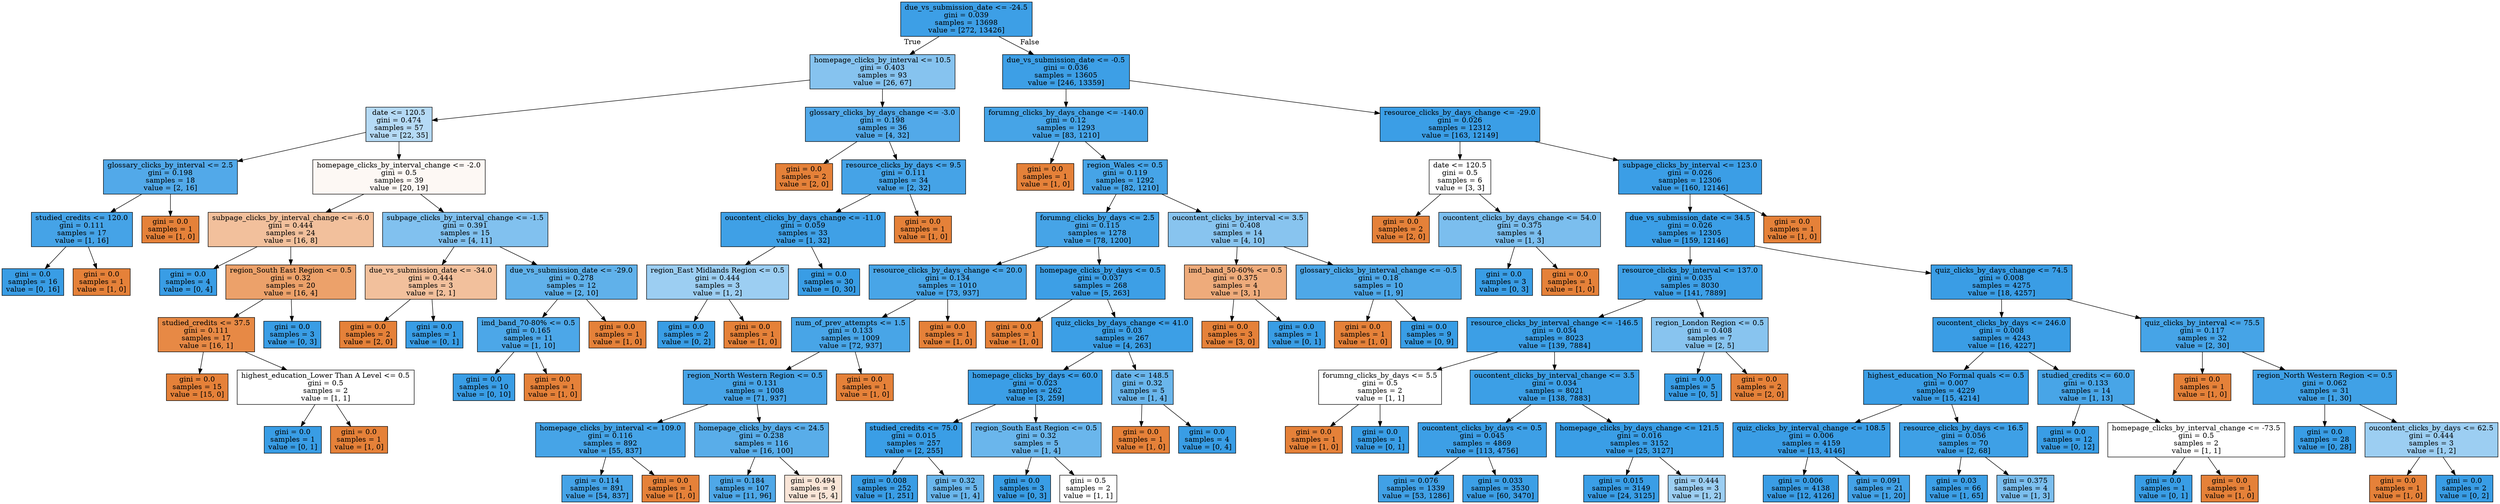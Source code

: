 digraph Tree {
node [shape=box, style="filled", color="black"] ;
0 [label="due_vs_submission_date <= -24.5\ngini = 0.039\nsamples = 13698\nvalue = [272, 13426]", fillcolor="#399de5fa"] ;
1 [label="homepage_clicks_by_interval <= 10.5\ngini = 0.403\nsamples = 93\nvalue = [26, 67]", fillcolor="#399de59c"] ;
0 -> 1 [labeldistance=2.5, labelangle=45, headlabel="True"] ;
2 [label="date <= 120.5\ngini = 0.474\nsamples = 57\nvalue = [22, 35]", fillcolor="#399de55f"] ;
1 -> 2 ;
3 [label="glossary_clicks_by_interval <= 2.5\ngini = 0.198\nsamples = 18\nvalue = [2, 16]", fillcolor="#399de5df"] ;
2 -> 3 ;
4 [label="studied_credits <= 120.0\ngini = 0.111\nsamples = 17\nvalue = [1, 16]", fillcolor="#399de5ef"] ;
3 -> 4 ;
5 [label="gini = 0.0\nsamples = 16\nvalue = [0, 16]", fillcolor="#399de5ff"] ;
4 -> 5 ;
6 [label="gini = 0.0\nsamples = 1\nvalue = [1, 0]", fillcolor="#e58139ff"] ;
4 -> 6 ;
7 [label="gini = 0.0\nsamples = 1\nvalue = [1, 0]", fillcolor="#e58139ff"] ;
3 -> 7 ;
8 [label="homepage_clicks_by_interval_change <= -2.0\ngini = 0.5\nsamples = 39\nvalue = [20, 19]", fillcolor="#e581390d"] ;
2 -> 8 ;
9 [label="subpage_clicks_by_interval_change <= -6.0\ngini = 0.444\nsamples = 24\nvalue = [16, 8]", fillcolor="#e581397f"] ;
8 -> 9 ;
10 [label="gini = 0.0\nsamples = 4\nvalue = [0, 4]", fillcolor="#399de5ff"] ;
9 -> 10 ;
11 [label="region_South East Region <= 0.5\ngini = 0.32\nsamples = 20\nvalue = [16, 4]", fillcolor="#e58139bf"] ;
9 -> 11 ;
12 [label="studied_credits <= 37.5\ngini = 0.111\nsamples = 17\nvalue = [16, 1]", fillcolor="#e58139ef"] ;
11 -> 12 ;
13 [label="gini = 0.0\nsamples = 15\nvalue = [15, 0]", fillcolor="#e58139ff"] ;
12 -> 13 ;
14 [label="highest_education_Lower Than A Level <= 0.5\ngini = 0.5\nsamples = 2\nvalue = [1, 1]", fillcolor="#e5813900"] ;
12 -> 14 ;
15 [label="gini = 0.0\nsamples = 1\nvalue = [0, 1]", fillcolor="#399de5ff"] ;
14 -> 15 ;
16 [label="gini = 0.0\nsamples = 1\nvalue = [1, 0]", fillcolor="#e58139ff"] ;
14 -> 16 ;
17 [label="gini = 0.0\nsamples = 3\nvalue = [0, 3]", fillcolor="#399de5ff"] ;
11 -> 17 ;
18 [label="subpage_clicks_by_interval_change <= -1.5\ngini = 0.391\nsamples = 15\nvalue = [4, 11]", fillcolor="#399de5a2"] ;
8 -> 18 ;
19 [label="due_vs_submission_date <= -34.0\ngini = 0.444\nsamples = 3\nvalue = [2, 1]", fillcolor="#e581397f"] ;
18 -> 19 ;
20 [label="gini = 0.0\nsamples = 2\nvalue = [2, 0]", fillcolor="#e58139ff"] ;
19 -> 20 ;
21 [label="gini = 0.0\nsamples = 1\nvalue = [0, 1]", fillcolor="#399de5ff"] ;
19 -> 21 ;
22 [label="due_vs_submission_date <= -29.0\ngini = 0.278\nsamples = 12\nvalue = [2, 10]", fillcolor="#399de5cc"] ;
18 -> 22 ;
23 [label="imd_band_70-80% <= 0.5\ngini = 0.165\nsamples = 11\nvalue = [1, 10]", fillcolor="#399de5e6"] ;
22 -> 23 ;
24 [label="gini = 0.0\nsamples = 10\nvalue = [0, 10]", fillcolor="#399de5ff"] ;
23 -> 24 ;
25 [label="gini = 0.0\nsamples = 1\nvalue = [1, 0]", fillcolor="#e58139ff"] ;
23 -> 25 ;
26 [label="gini = 0.0\nsamples = 1\nvalue = [1, 0]", fillcolor="#e58139ff"] ;
22 -> 26 ;
27 [label="glossary_clicks_by_days_change <= -3.0\ngini = 0.198\nsamples = 36\nvalue = [4, 32]", fillcolor="#399de5df"] ;
1 -> 27 ;
28 [label="gini = 0.0\nsamples = 2\nvalue = [2, 0]", fillcolor="#e58139ff"] ;
27 -> 28 ;
29 [label="resource_clicks_by_days <= 9.5\ngini = 0.111\nsamples = 34\nvalue = [2, 32]", fillcolor="#399de5ef"] ;
27 -> 29 ;
30 [label="oucontent_clicks_by_days_change <= -11.0\ngini = 0.059\nsamples = 33\nvalue = [1, 32]", fillcolor="#399de5f7"] ;
29 -> 30 ;
31 [label="region_East Midlands Region <= 0.5\ngini = 0.444\nsamples = 3\nvalue = [1, 2]", fillcolor="#399de57f"] ;
30 -> 31 ;
32 [label="gini = 0.0\nsamples = 2\nvalue = [0, 2]", fillcolor="#399de5ff"] ;
31 -> 32 ;
33 [label="gini = 0.0\nsamples = 1\nvalue = [1, 0]", fillcolor="#e58139ff"] ;
31 -> 33 ;
34 [label="gini = 0.0\nsamples = 30\nvalue = [0, 30]", fillcolor="#399de5ff"] ;
30 -> 34 ;
35 [label="gini = 0.0\nsamples = 1\nvalue = [1, 0]", fillcolor="#e58139ff"] ;
29 -> 35 ;
36 [label="due_vs_submission_date <= -0.5\ngini = 0.036\nsamples = 13605\nvalue = [246, 13359]", fillcolor="#399de5fa"] ;
0 -> 36 [labeldistance=2.5, labelangle=-45, headlabel="False"] ;
37 [label="forumng_clicks_by_days_change <= -140.0\ngini = 0.12\nsamples = 1293\nvalue = [83, 1210]", fillcolor="#399de5ee"] ;
36 -> 37 ;
38 [label="gini = 0.0\nsamples = 1\nvalue = [1, 0]", fillcolor="#e58139ff"] ;
37 -> 38 ;
39 [label="region_Wales <= 0.5\ngini = 0.119\nsamples = 1292\nvalue = [82, 1210]", fillcolor="#399de5ee"] ;
37 -> 39 ;
40 [label="forumng_clicks_by_days <= 2.5\ngini = 0.115\nsamples = 1278\nvalue = [78, 1200]", fillcolor="#399de5ee"] ;
39 -> 40 ;
41 [label="resource_clicks_by_days_change <= 20.0\ngini = 0.134\nsamples = 1010\nvalue = [73, 937]", fillcolor="#399de5eb"] ;
40 -> 41 ;
42 [label="num_of_prev_attempts <= 1.5\ngini = 0.133\nsamples = 1009\nvalue = [72, 937]", fillcolor="#399de5eb"] ;
41 -> 42 ;
43 [label="region_North Western Region <= 0.5\ngini = 0.131\nsamples = 1008\nvalue = [71, 937]", fillcolor="#399de5ec"] ;
42 -> 43 ;
44 [label="homepage_clicks_by_interval <= 109.0\ngini = 0.116\nsamples = 892\nvalue = [55, 837]", fillcolor="#399de5ee"] ;
43 -> 44 ;
45 [label="gini = 0.114\nsamples = 891\nvalue = [54, 837]", fillcolor="#399de5ef"] ;
44 -> 45 ;
46 [label="gini = 0.0\nsamples = 1\nvalue = [1, 0]", fillcolor="#e58139ff"] ;
44 -> 46 ;
47 [label="homepage_clicks_by_days <= 24.5\ngini = 0.238\nsamples = 116\nvalue = [16, 100]", fillcolor="#399de5d6"] ;
43 -> 47 ;
48 [label="gini = 0.184\nsamples = 107\nvalue = [11, 96]", fillcolor="#399de5e2"] ;
47 -> 48 ;
49 [label="gini = 0.494\nsamples = 9\nvalue = [5, 4]", fillcolor="#e5813933"] ;
47 -> 49 ;
50 [label="gini = 0.0\nsamples = 1\nvalue = [1, 0]", fillcolor="#e58139ff"] ;
42 -> 50 ;
51 [label="gini = 0.0\nsamples = 1\nvalue = [1, 0]", fillcolor="#e58139ff"] ;
41 -> 51 ;
52 [label="homepage_clicks_by_days <= 0.5\ngini = 0.037\nsamples = 268\nvalue = [5, 263]", fillcolor="#399de5fa"] ;
40 -> 52 ;
53 [label="gini = 0.0\nsamples = 1\nvalue = [1, 0]", fillcolor="#e58139ff"] ;
52 -> 53 ;
54 [label="quiz_clicks_by_days_change <= 41.0\ngini = 0.03\nsamples = 267\nvalue = [4, 263]", fillcolor="#399de5fb"] ;
52 -> 54 ;
55 [label="homepage_clicks_by_days <= 60.0\ngini = 0.023\nsamples = 262\nvalue = [3, 259]", fillcolor="#399de5fc"] ;
54 -> 55 ;
56 [label="studied_credits <= 75.0\ngini = 0.015\nsamples = 257\nvalue = [2, 255]", fillcolor="#399de5fd"] ;
55 -> 56 ;
57 [label="gini = 0.008\nsamples = 252\nvalue = [1, 251]", fillcolor="#399de5fe"] ;
56 -> 57 ;
58 [label="gini = 0.32\nsamples = 5\nvalue = [1, 4]", fillcolor="#399de5bf"] ;
56 -> 58 ;
59 [label="region_South East Region <= 0.5\ngini = 0.32\nsamples = 5\nvalue = [1, 4]", fillcolor="#399de5bf"] ;
55 -> 59 ;
60 [label="gini = 0.0\nsamples = 3\nvalue = [0, 3]", fillcolor="#399de5ff"] ;
59 -> 60 ;
61 [label="gini = 0.5\nsamples = 2\nvalue = [1, 1]", fillcolor="#e5813900"] ;
59 -> 61 ;
62 [label="date <= 148.5\ngini = 0.32\nsamples = 5\nvalue = [1, 4]", fillcolor="#399de5bf"] ;
54 -> 62 ;
63 [label="gini = 0.0\nsamples = 1\nvalue = [1, 0]", fillcolor="#e58139ff"] ;
62 -> 63 ;
64 [label="gini = 0.0\nsamples = 4\nvalue = [0, 4]", fillcolor="#399de5ff"] ;
62 -> 64 ;
65 [label="oucontent_clicks_by_interval <= 3.5\ngini = 0.408\nsamples = 14\nvalue = [4, 10]", fillcolor="#399de599"] ;
39 -> 65 ;
66 [label="imd_band_50-60% <= 0.5\ngini = 0.375\nsamples = 4\nvalue = [3, 1]", fillcolor="#e58139aa"] ;
65 -> 66 ;
67 [label="gini = 0.0\nsamples = 3\nvalue = [3, 0]", fillcolor="#e58139ff"] ;
66 -> 67 ;
68 [label="gini = 0.0\nsamples = 1\nvalue = [0, 1]", fillcolor="#399de5ff"] ;
66 -> 68 ;
69 [label="glossary_clicks_by_interval_change <= -0.5\ngini = 0.18\nsamples = 10\nvalue = [1, 9]", fillcolor="#399de5e3"] ;
65 -> 69 ;
70 [label="gini = 0.0\nsamples = 1\nvalue = [1, 0]", fillcolor="#e58139ff"] ;
69 -> 70 ;
71 [label="gini = 0.0\nsamples = 9\nvalue = [0, 9]", fillcolor="#399de5ff"] ;
69 -> 71 ;
72 [label="resource_clicks_by_days_change <= -29.0\ngini = 0.026\nsamples = 12312\nvalue = [163, 12149]", fillcolor="#399de5fc"] ;
36 -> 72 ;
73 [label="date <= 120.5\ngini = 0.5\nsamples = 6\nvalue = [3, 3]", fillcolor="#e5813900"] ;
72 -> 73 ;
74 [label="gini = 0.0\nsamples = 2\nvalue = [2, 0]", fillcolor="#e58139ff"] ;
73 -> 74 ;
75 [label="oucontent_clicks_by_days_change <= 54.0\ngini = 0.375\nsamples = 4\nvalue = [1, 3]", fillcolor="#399de5aa"] ;
73 -> 75 ;
76 [label="gini = 0.0\nsamples = 3\nvalue = [0, 3]", fillcolor="#399de5ff"] ;
75 -> 76 ;
77 [label="gini = 0.0\nsamples = 1\nvalue = [1, 0]", fillcolor="#e58139ff"] ;
75 -> 77 ;
78 [label="subpage_clicks_by_interval <= 123.0\ngini = 0.026\nsamples = 12306\nvalue = [160, 12146]", fillcolor="#399de5fc"] ;
72 -> 78 ;
79 [label="due_vs_submission_date <= 34.5\ngini = 0.026\nsamples = 12305\nvalue = [159, 12146]", fillcolor="#399de5fc"] ;
78 -> 79 ;
80 [label="resource_clicks_by_interval <= 137.0\ngini = 0.035\nsamples = 8030\nvalue = [141, 7889]", fillcolor="#399de5fa"] ;
79 -> 80 ;
81 [label="resource_clicks_by_interval_change <= -146.5\ngini = 0.034\nsamples = 8023\nvalue = [139, 7884]", fillcolor="#399de5fb"] ;
80 -> 81 ;
82 [label="forumng_clicks_by_days <= 5.5\ngini = 0.5\nsamples = 2\nvalue = [1, 1]", fillcolor="#e5813900"] ;
81 -> 82 ;
83 [label="gini = 0.0\nsamples = 1\nvalue = [1, 0]", fillcolor="#e58139ff"] ;
82 -> 83 ;
84 [label="gini = 0.0\nsamples = 1\nvalue = [0, 1]", fillcolor="#399de5ff"] ;
82 -> 84 ;
85 [label="oucontent_clicks_by_interval_change <= 3.5\ngini = 0.034\nsamples = 8021\nvalue = [138, 7883]", fillcolor="#399de5fb"] ;
81 -> 85 ;
86 [label="oucontent_clicks_by_days <= 0.5\ngini = 0.045\nsamples = 4869\nvalue = [113, 4756]", fillcolor="#399de5f9"] ;
85 -> 86 ;
87 [label="gini = 0.076\nsamples = 1339\nvalue = [53, 1286]", fillcolor="#399de5f4"] ;
86 -> 87 ;
88 [label="gini = 0.033\nsamples = 3530\nvalue = [60, 3470]", fillcolor="#399de5fb"] ;
86 -> 88 ;
89 [label="homepage_clicks_by_days_change <= 121.5\ngini = 0.016\nsamples = 3152\nvalue = [25, 3127]", fillcolor="#399de5fd"] ;
85 -> 89 ;
90 [label="gini = 0.015\nsamples = 3149\nvalue = [24, 3125]", fillcolor="#399de5fd"] ;
89 -> 90 ;
91 [label="gini = 0.444\nsamples = 3\nvalue = [1, 2]", fillcolor="#399de57f"] ;
89 -> 91 ;
92 [label="region_London Region <= 0.5\ngini = 0.408\nsamples = 7\nvalue = [2, 5]", fillcolor="#399de599"] ;
80 -> 92 ;
93 [label="gini = 0.0\nsamples = 5\nvalue = [0, 5]", fillcolor="#399de5ff"] ;
92 -> 93 ;
94 [label="gini = 0.0\nsamples = 2\nvalue = [2, 0]", fillcolor="#e58139ff"] ;
92 -> 94 ;
95 [label="quiz_clicks_by_days_change <= 74.5\ngini = 0.008\nsamples = 4275\nvalue = [18, 4257]", fillcolor="#399de5fe"] ;
79 -> 95 ;
96 [label="oucontent_clicks_by_days <= 246.0\ngini = 0.008\nsamples = 4243\nvalue = [16, 4227]", fillcolor="#399de5fe"] ;
95 -> 96 ;
97 [label="highest_education_No Formal quals <= 0.5\ngini = 0.007\nsamples = 4229\nvalue = [15, 4214]", fillcolor="#399de5fe"] ;
96 -> 97 ;
98 [label="quiz_clicks_by_interval_change <= 108.5\ngini = 0.006\nsamples = 4159\nvalue = [13, 4146]", fillcolor="#399de5fe"] ;
97 -> 98 ;
99 [label="gini = 0.006\nsamples = 4138\nvalue = [12, 4126]", fillcolor="#399de5fe"] ;
98 -> 99 ;
100 [label="gini = 0.091\nsamples = 21\nvalue = [1, 20]", fillcolor="#399de5f2"] ;
98 -> 100 ;
101 [label="resource_clicks_by_days <= 16.5\ngini = 0.056\nsamples = 70\nvalue = [2, 68]", fillcolor="#399de5f8"] ;
97 -> 101 ;
102 [label="gini = 0.03\nsamples = 66\nvalue = [1, 65]", fillcolor="#399de5fb"] ;
101 -> 102 ;
103 [label="gini = 0.375\nsamples = 4\nvalue = [1, 3]", fillcolor="#399de5aa"] ;
101 -> 103 ;
104 [label="studied_credits <= 60.0\ngini = 0.133\nsamples = 14\nvalue = [1, 13]", fillcolor="#399de5eb"] ;
96 -> 104 ;
105 [label="gini = 0.0\nsamples = 12\nvalue = [0, 12]", fillcolor="#399de5ff"] ;
104 -> 105 ;
106 [label="homepage_clicks_by_interval_change <= -73.5\ngini = 0.5\nsamples = 2\nvalue = [1, 1]", fillcolor="#e5813900"] ;
104 -> 106 ;
107 [label="gini = 0.0\nsamples = 1\nvalue = [0, 1]", fillcolor="#399de5ff"] ;
106 -> 107 ;
108 [label="gini = 0.0\nsamples = 1\nvalue = [1, 0]", fillcolor="#e58139ff"] ;
106 -> 108 ;
109 [label="quiz_clicks_by_interval <= 75.5\ngini = 0.117\nsamples = 32\nvalue = [2, 30]", fillcolor="#399de5ee"] ;
95 -> 109 ;
110 [label="gini = 0.0\nsamples = 1\nvalue = [1, 0]", fillcolor="#e58139ff"] ;
109 -> 110 ;
111 [label="region_North Western Region <= 0.5\ngini = 0.062\nsamples = 31\nvalue = [1, 30]", fillcolor="#399de5f6"] ;
109 -> 111 ;
112 [label="gini = 0.0\nsamples = 28\nvalue = [0, 28]", fillcolor="#399de5ff"] ;
111 -> 112 ;
113 [label="oucontent_clicks_by_days <= 62.5\ngini = 0.444\nsamples = 3\nvalue = [1, 2]", fillcolor="#399de57f"] ;
111 -> 113 ;
114 [label="gini = 0.0\nsamples = 1\nvalue = [1, 0]", fillcolor="#e58139ff"] ;
113 -> 114 ;
115 [label="gini = 0.0\nsamples = 2\nvalue = [0, 2]", fillcolor="#399de5ff"] ;
113 -> 115 ;
116 [label="gini = 0.0\nsamples = 1\nvalue = [1, 0]", fillcolor="#e58139ff"] ;
78 -> 116 ;
}